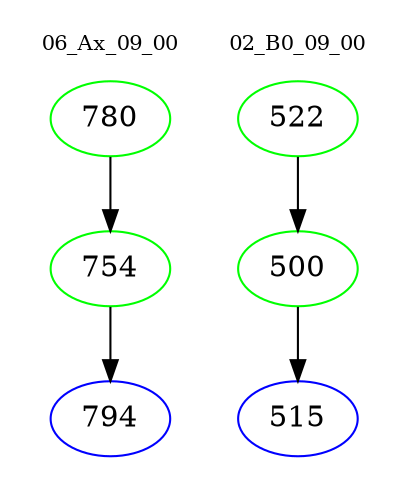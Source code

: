 digraph{
subgraph cluster_0 {
color = white
label = "06_Ax_09_00";
fontsize=10;
T0_780 [label="780", color="green"]
T0_780 -> T0_754 [color="black"]
T0_754 [label="754", color="green"]
T0_754 -> T0_794 [color="black"]
T0_794 [label="794", color="blue"]
}
subgraph cluster_1 {
color = white
label = "02_B0_09_00";
fontsize=10;
T1_522 [label="522", color="green"]
T1_522 -> T1_500 [color="black"]
T1_500 [label="500", color="green"]
T1_500 -> T1_515 [color="black"]
T1_515 [label="515", color="blue"]
}
}

